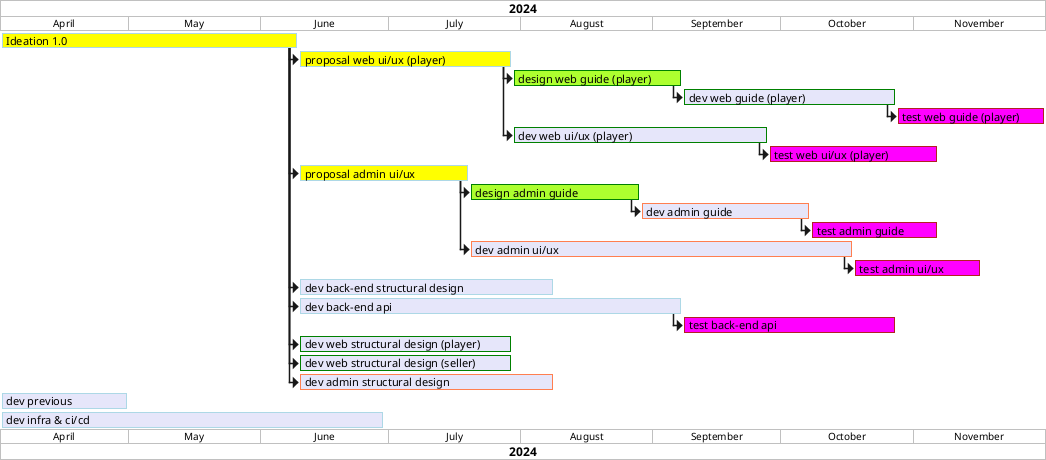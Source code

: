 @startgantt

<style>
ganttDiagram {
  task {
    BackGroundColor GreenYellow
    LineColor Green
    unstated {
      BackGroundColor Fuchsia
      LineColor FireBrick
    }
  }
}
</style>


projectscale monthly zoom 4

Project starts 2024-04-01

[Ideation 1.0] is colored in Yellow/LightBlue
[Ideation 1.0] starts 2023-05-01
[Ideation 1.0] lasts 70 days

[proposal web ui/ux (player)] is colored in Yellow/LightBlue
[proposal web ui/ux (player)] starts 2023-07-30
[proposal web ui/ux (player)] lasts 50 days

[design web guide (player)] is colored in GreenYellow/Green
[design web guide (player)] starts 2023-08-7
[design web guide (player)] lasts 40 days

[dev web guide (player)] is colored in Lavender/Green
[dev web guide (player)] starts 2023-09-01
[dev web guide (player)] lasts 50 days

[test web guide (player)] is colored in Fuchsia/FireBrick
[test web guide (player)] starts 2023-09-30
[test web guide (player)] lasts 35 days

[dev web ui/ux (player)] is colored in Lavender/Green
[dev web ui/ux (player)] starts 2023-08-12
[dev web ui/ux (player)] lasts 60 days

[test web ui/ux (player)] is colored in Fuchsia/FireBrick
[test web ui/ux (player)] starts 2023-09-12
[test web ui/ux (player)] lasts 40 days




[proposal admin ui/ux] is colored in Yellow/LightBlue
[proposal admin ui/ux] starts 2023-07-20
[proposal admin ui/ux] lasts 40 days

[design admin guide] is colored in GreenYellow/Green
[design admin guide] starts 2023-08-12
[design admin guide] lasts 40 days

[dev admin guide] is colored in Lavender/Coral
[dev admin guide] starts 2023-09-01
[dev admin guide] lasts 40 days

[test admin guide] is colored in Fuchsia/FireBrick
[test admin guide] starts 2023-09-30
[test admin guide] lasts 30 days

[dev admin ui/ux] is colored in Lavender/Coral
[dev admin ui/ux] starts 2023-08-12
[dev admin ui/ux] lasts 90 days

[test admin ui/ux] is colored in Fuchsia/FireBrick
[test admin ui/ux] starts 2023-09-12
[test admin ui/ux] lasts 30 days




[dev back-end structural design] is colored in Lavender/LightBlue
[dev back-end structural design] starts 2023-06-12
[dev back-end structural design] lasts 60 days


[dev back-end api] is colored in Lavender/LightBlue
[dev back-end api] starts 2023-06-12
[dev back-end api] lasts 90 days

[test back-end api] is colored in Fuchsia/FireBrick
[test back-end api] starts 2023-08-12
[test back-end api] lasts 50 days


[dev web structural design (player)] is colored in Lavender/Green
[dev web structural design (player)] starts 2023-06-12
[dev web structural design (player)] lasts 50 days


[dev web structural design (seller)] is colored in Lavender/Green
[dev web structural design (seller)] starts 2023-06-12
[dev web structural design (seller)] lasts 50 days


[dev admin structural design] is colored in Lavender/Coral
[dev admin structural design] starts 2023-06-12
[dev admin structural design] lasts 60 days


[dev previous] is colored in Lavender/LightBlue
[dev previous] starts 2023-06-12
[dev previous] lasts 30 days

[dev infra & ci/cd] is colored in Lavender/LightBlue
[dev infra & ci/cd] starts 2023-06-20
[dev infra & ci/cd] lasts 90 days




[Ideation 1.0] -> [proposal web ui/ux (player)]
[proposal web ui/ux (player)] -> [design web guide (player)]
[proposal web ui/ux (player)] -> [dev web ui/ux (player)]
[design web guide (player)] -> [dev web guide (player)]
[dev web guide (player)] -> [test web guide (player)]
[dev web ui/ux (player)] -> [test web ui/ux (player)]


[Ideation 1.0] -> [proposal admin ui/ux]
[proposal admin ui/ux]  -> [design admin guide]
[proposal admin ui/ux] -> [dev admin ui/ux]
[design admin guide] -> [dev admin guide]
[dev admin ui/ux] -> [test admin ui/ux]
[dev admin guide] -> [test admin guide]


[Ideation 1.0] -> [dev back-end structural design]
[Ideation 1.0] -> [dev back-end api]
[dev back-end api] -> [test back-end api]



[Ideation 1.0] -> [dev web structural design (player)]
[Ideation 1.0] -> [dev web structural design (seller)]
[Ideation 1.0] -> [dev admin structural design]

2023-05-01 to 2024-02-28 are named [End's committee]

@endgantt